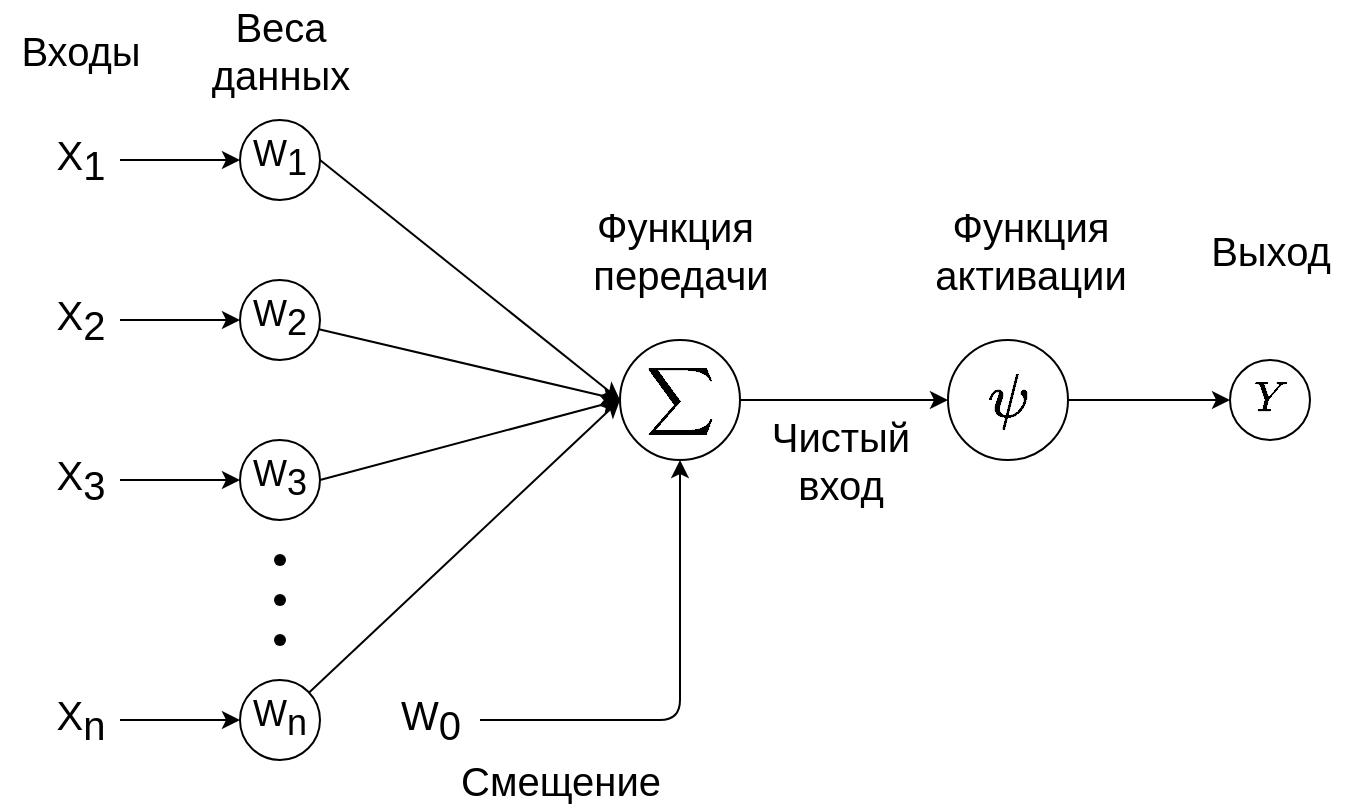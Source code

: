 <mxfile>
    <diagram id="W4Xkc81dVvt320rFU5pA" name="Page-1">
        <mxGraphModel dx="820" dy="486" grid="1" gridSize="10" guides="1" tooltips="1" connect="1" arrows="1" fold="1" page="1" pageScale="1" pageWidth="1654" pageHeight="1169" math="1" shadow="0">
            <root>
                <mxCell id="0"/>
                <mxCell id="1" parent="0"/>
                <mxCell id="12" style="edgeStyle=none;html=1;exitX=1;exitY=0.5;exitDx=0;exitDy=0;entryX=0;entryY=0.5;entryDx=0;entryDy=0;" edge="1" parent="1" source="2" target="6">
                    <mxGeometry relative="1" as="geometry"/>
                </mxCell>
                <mxCell id="2" value="&lt;span style=&quot;font-size: 18px;&quot;&gt;W&lt;/span&gt;&lt;sub style=&quot;font-size: 18px;&quot;&gt;1&lt;/sub&gt;" style="ellipse;whiteSpace=wrap;html=1;aspect=fixed;fontSize=18;" parent="1" vertex="1">
                    <mxGeometry x="120" y="80" width="40" height="40" as="geometry"/>
                </mxCell>
                <mxCell id="13" style="edgeStyle=none;html=1;" edge="1" parent="1" source="3">
                    <mxGeometry relative="1" as="geometry">
                        <mxPoint x="310" y="220" as="targetPoint"/>
                    </mxGeometry>
                </mxCell>
                <mxCell id="3" value="&lt;span style=&quot;font-size: 18px;&quot;&gt;W&lt;/span&gt;&lt;sub style=&quot;font-size: 18px;&quot;&gt;2&lt;/sub&gt;" style="ellipse;whiteSpace=wrap;html=1;aspect=fixed;fontSize=18;" parent="1" vertex="1">
                    <mxGeometry x="120" y="160" width="40" height="40" as="geometry"/>
                </mxCell>
                <mxCell id="14" style="edgeStyle=none;html=1;exitX=1;exitY=0.5;exitDx=0;exitDy=0;" edge="1" parent="1" source="4">
                    <mxGeometry relative="1" as="geometry">
                        <mxPoint x="310" y="220" as="targetPoint"/>
                    </mxGeometry>
                </mxCell>
                <mxCell id="4" value="&lt;span style=&quot;font-size: 18px;&quot;&gt;W&lt;/span&gt;&lt;sub style=&quot;font-size: 18px;&quot;&gt;3&lt;/sub&gt;" style="ellipse;whiteSpace=wrap;html=1;aspect=fixed;fontSize=18;" parent="1" vertex="1">
                    <mxGeometry x="120" y="240" width="40" height="40" as="geometry"/>
                </mxCell>
                <mxCell id="15" style="edgeStyle=none;html=1;entryX=0;entryY=0.5;entryDx=0;entryDy=0;rounded=1;" edge="1" parent="1" source="5" target="6">
                    <mxGeometry relative="1" as="geometry"/>
                </mxCell>
                <mxCell id="5" value="&lt;span style=&quot;font-size: 18px;&quot;&gt;W&lt;/span&gt;&lt;sub style=&quot;font-size: 18px;&quot;&gt;n&lt;/sub&gt;" style="ellipse;whiteSpace=wrap;html=1;aspect=fixed;fontSize=18;" parent="1" vertex="1">
                    <mxGeometry x="120" y="360" width="40" height="40" as="geometry"/>
                </mxCell>
                <mxCell id="16" style="edgeStyle=none;html=1;exitX=1;exitY=0.5;exitDx=0;exitDy=0;entryX=0;entryY=0.5;entryDx=0;entryDy=0;" edge="1" parent="1" source="6" target="54">
                    <mxGeometry relative="1" as="geometry">
                        <mxPoint x="475" y="220" as="targetPoint"/>
                    </mxGeometry>
                </mxCell>
                <mxCell id="6" value="$$\sum$$" style="ellipse;whiteSpace=wrap;html=1;aspect=fixed;fontSize=20;" parent="1" vertex="1">
                    <mxGeometry x="310" y="190" width="60" height="60" as="geometry"/>
                </mxCell>
                <mxCell id="7" value="$$Y$$" style="ellipse;whiteSpace=wrap;html=1;aspect=fixed;fontSize=18;" parent="1" vertex="1">
                    <mxGeometry x="615" y="200" width="40" height="40" as="geometry"/>
                </mxCell>
                <mxCell id="46" style="edgeStyle=orthogonalEdgeStyle;rounded=1;html=1;entryX=0;entryY=0.5;entryDx=0;entryDy=0;fontSize=20;" edge="1" parent="1" source="17" target="2">
                    <mxGeometry relative="1" as="geometry"/>
                </mxCell>
                <mxCell id="17" value="X&lt;sub style=&quot;font-size: 20px;&quot;&gt;1&lt;/sub&gt;" style="text;html=1;align=center;verticalAlign=middle;resizable=0;points=[];autosize=1;strokeColor=none;fillColor=none;fontSize=20;" vertex="1" parent="1">
                    <mxGeometry x="20" y="85" width="40" height="30" as="geometry"/>
                </mxCell>
                <mxCell id="47" style="edgeStyle=orthogonalEdgeStyle;rounded=1;html=1;entryX=0;entryY=0.5;entryDx=0;entryDy=0;fontSize=20;" edge="1" parent="1" source="18" target="3">
                    <mxGeometry relative="1" as="geometry"/>
                </mxCell>
                <mxCell id="18" value="X&lt;sub style=&quot;font-size: 20px&quot;&gt;2&lt;/sub&gt;" style="text;html=1;align=center;verticalAlign=middle;resizable=0;points=[];autosize=1;strokeColor=none;fillColor=none;fontSize=20;" vertex="1" parent="1">
                    <mxGeometry x="20" y="165" width="40" height="30" as="geometry"/>
                </mxCell>
                <mxCell id="48" style="edgeStyle=orthogonalEdgeStyle;rounded=1;html=1;entryX=0;entryY=0.5;entryDx=0;entryDy=0;fontSize=20;" edge="1" parent="1" source="19" target="4">
                    <mxGeometry relative="1" as="geometry"/>
                </mxCell>
                <mxCell id="19" value="X&lt;sub style=&quot;font-size: 20px&quot;&gt;3&lt;/sub&gt;" style="text;html=1;align=center;verticalAlign=middle;resizable=0;points=[];autosize=1;strokeColor=none;fillColor=none;fontSize=20;" vertex="1" parent="1">
                    <mxGeometry x="20" y="245" width="40" height="30" as="geometry"/>
                </mxCell>
                <mxCell id="49" style="edgeStyle=orthogonalEdgeStyle;rounded=1;html=1;entryX=0;entryY=0.5;entryDx=0;entryDy=0;fontSize=20;" edge="1" parent="1" source="20" target="5">
                    <mxGeometry relative="1" as="geometry"/>
                </mxCell>
                <mxCell id="20" value="X&lt;sub style=&quot;font-size: 20px&quot;&gt;n&lt;/sub&gt;" style="text;html=1;align=center;verticalAlign=middle;resizable=0;points=[];autosize=1;strokeColor=none;fillColor=none;fontSize=20;" vertex="1" parent="1">
                    <mxGeometry x="20" y="365" width="40" height="30" as="geometry"/>
                </mxCell>
                <mxCell id="30" value="" style="shape=waypoint;sketch=0;fillStyle=solid;size=6;pointerEvents=1;points=[];fillColor=none;resizable=0;rotatable=0;perimeter=centerPerimeter;snapToPoint=1;fontSize=20;" vertex="1" parent="1">
                    <mxGeometry x="120" y="280" width="40" height="40" as="geometry"/>
                </mxCell>
                <mxCell id="31" value="" style="shape=waypoint;sketch=0;fillStyle=solid;size=6;pointerEvents=1;points=[];fillColor=none;resizable=0;rotatable=0;perimeter=centerPerimeter;snapToPoint=1;fontSize=20;" vertex="1" parent="1">
                    <mxGeometry x="120" y="300" width="40" height="40" as="geometry"/>
                </mxCell>
                <mxCell id="32" value="" style="shape=waypoint;sketch=0;fillStyle=solid;size=6;pointerEvents=1;points=[];fillColor=none;resizable=0;rotatable=0;perimeter=centerPerimeter;snapToPoint=1;fontSize=20;" vertex="1" parent="1">
                    <mxGeometry x="120" y="320" width="40" height="40" as="geometry"/>
                </mxCell>
                <mxCell id="34" value="Входы" style="text;html=1;align=center;verticalAlign=middle;resizable=0;points=[];autosize=1;strokeColor=none;fillColor=none;fontSize=20;" vertex="1" parent="1">
                    <mxGeometry y="30" width="80" height="30" as="geometry"/>
                </mxCell>
                <mxCell id="38" value="Выход" style="text;html=1;align=center;verticalAlign=middle;resizable=0;points=[];autosize=1;strokeColor=none;fillColor=none;fontSize=20;" vertex="1" parent="1">
                    <mxGeometry x="595" y="130" width="80" height="30" as="geometry"/>
                </mxCell>
                <mxCell id="40" style="edgeStyle=orthogonalEdgeStyle;html=1;entryX=0.5;entryY=1;entryDx=0;entryDy=0;fontSize=20;rounded=1;" edge="1" parent="1" source="39" target="6">
                    <mxGeometry relative="1" as="geometry"/>
                </mxCell>
                <mxCell id="39" value="W&lt;sub style=&quot;font-size: 20px&quot;&gt;0&lt;/sub&gt;" style="text;html=1;align=center;verticalAlign=middle;resizable=0;points=[];autosize=1;strokeColor=none;fillColor=none;fontSize=20;" vertex="1" parent="1">
                    <mxGeometry x="190" y="365" width="50" height="30" as="geometry"/>
                </mxCell>
                <mxCell id="41" value="Смещение" style="text;html=1;align=center;verticalAlign=middle;resizable=0;points=[];autosize=1;strokeColor=none;fillColor=none;fontSize=20;" vertex="1" parent="1">
                    <mxGeometry x="220" y="395" width="120" height="30" as="geometry"/>
                </mxCell>
                <mxCell id="43" style="rounded=1;html=1;entryX=0;entryY=0.5;entryDx=0;entryDy=0;fontSize=20;exitX=1;exitY=0.5;exitDx=0;exitDy=0;" edge="1" parent="1" source="54" target="7">
                    <mxGeometry relative="1" as="geometry">
                        <mxPoint x="555" y="220" as="sourcePoint"/>
                    </mxGeometry>
                </mxCell>
                <mxCell id="44" value="Функция&amp;nbsp;&lt;br&gt;передачи" style="text;html=1;align=center;verticalAlign=middle;resizable=0;points=[];autosize=1;strokeColor=none;fillColor=none;fontSize=20;" vertex="1" parent="1">
                    <mxGeometry x="290" y="120" width="100" height="50" as="geometry"/>
                </mxCell>
                <mxCell id="45" value="Функция&lt;br&gt;активации" style="text;html=1;align=center;verticalAlign=middle;resizable=0;points=[];autosize=1;strokeColor=none;fillColor=none;fontSize=20;" vertex="1" parent="1">
                    <mxGeometry x="460" y="120" width="110" height="50" as="geometry"/>
                </mxCell>
                <mxCell id="50" value="Веса&lt;br&gt;данных" style="text;html=1;align=center;verticalAlign=middle;resizable=0;points=[];autosize=1;strokeColor=none;fillColor=none;fontSize=20;" vertex="1" parent="1">
                    <mxGeometry x="100" y="20" width="80" height="50" as="geometry"/>
                </mxCell>
                <mxCell id="51" value="Чистый &lt;br&gt;вход" style="text;html=1;align=center;verticalAlign=middle;resizable=0;points=[];autosize=1;strokeColor=none;fillColor=none;fontSize=20;" vertex="1" parent="1">
                    <mxGeometry x="380" y="225" width="80" height="50" as="geometry"/>
                </mxCell>
                <mxCell id="54" value="&lt;span&gt;$$\psi$$&lt;/span&gt;" style="ellipse;whiteSpace=wrap;html=1;aspect=fixed;fontSize=26;" vertex="1" parent="1">
                    <mxGeometry x="474" y="190" width="60" height="60" as="geometry"/>
                </mxCell>
            </root>
        </mxGraphModel>
    </diagram>
</mxfile>
